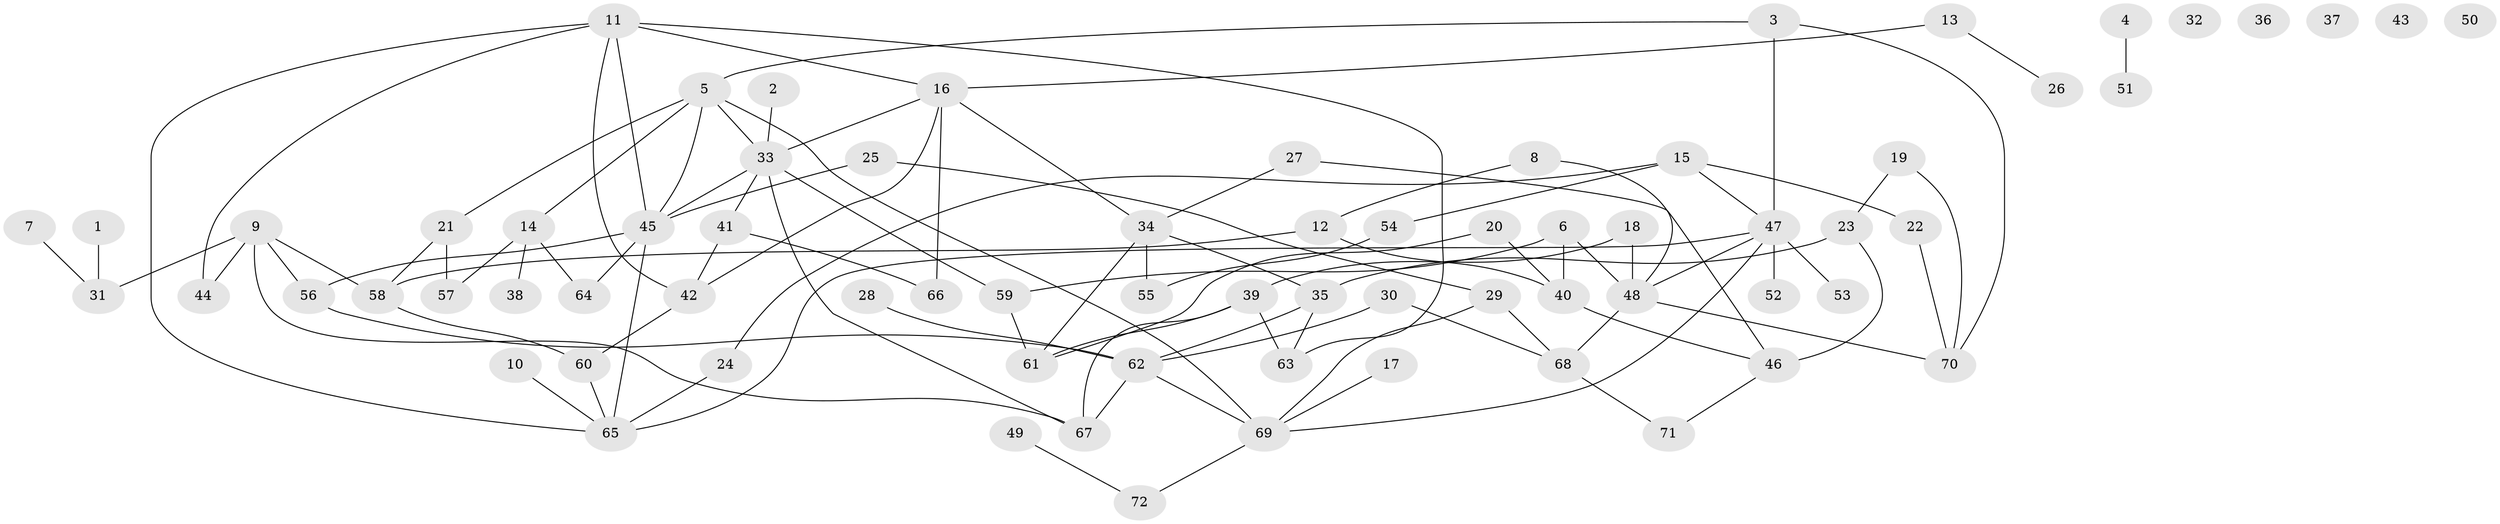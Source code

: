 // Generated by graph-tools (version 1.1) at 2025/00/03/09/25 03:00:46]
// undirected, 72 vertices, 103 edges
graph export_dot {
graph [start="1"]
  node [color=gray90,style=filled];
  1;
  2;
  3;
  4;
  5;
  6;
  7;
  8;
  9;
  10;
  11;
  12;
  13;
  14;
  15;
  16;
  17;
  18;
  19;
  20;
  21;
  22;
  23;
  24;
  25;
  26;
  27;
  28;
  29;
  30;
  31;
  32;
  33;
  34;
  35;
  36;
  37;
  38;
  39;
  40;
  41;
  42;
  43;
  44;
  45;
  46;
  47;
  48;
  49;
  50;
  51;
  52;
  53;
  54;
  55;
  56;
  57;
  58;
  59;
  60;
  61;
  62;
  63;
  64;
  65;
  66;
  67;
  68;
  69;
  70;
  71;
  72;
  1 -- 31;
  2 -- 33;
  3 -- 5;
  3 -- 47;
  3 -- 70;
  4 -- 51;
  5 -- 14;
  5 -- 21;
  5 -- 33;
  5 -- 45;
  5 -- 69;
  6 -- 40;
  6 -- 48;
  6 -- 59;
  7 -- 31;
  8 -- 12;
  8 -- 48;
  9 -- 31;
  9 -- 44;
  9 -- 56;
  9 -- 58;
  9 -- 67;
  10 -- 65;
  11 -- 16;
  11 -- 42;
  11 -- 44;
  11 -- 45;
  11 -- 63;
  11 -- 65;
  12 -- 40;
  12 -- 58;
  13 -- 16;
  13 -- 26;
  14 -- 38;
  14 -- 57;
  14 -- 64;
  15 -- 22;
  15 -- 24;
  15 -- 47;
  15 -- 54;
  16 -- 33;
  16 -- 34;
  16 -- 42;
  16 -- 66;
  17 -- 69;
  18 -- 39;
  18 -- 48;
  19 -- 23;
  19 -- 70;
  20 -- 40;
  20 -- 61;
  21 -- 57;
  21 -- 58;
  22 -- 70;
  23 -- 35;
  23 -- 46;
  24 -- 65;
  25 -- 29;
  25 -- 45;
  27 -- 34;
  27 -- 46;
  28 -- 62;
  29 -- 68;
  29 -- 69;
  30 -- 62;
  30 -- 68;
  33 -- 41;
  33 -- 45;
  33 -- 59;
  33 -- 67;
  34 -- 35;
  34 -- 55;
  34 -- 61;
  35 -- 62;
  35 -- 63;
  39 -- 61;
  39 -- 63;
  39 -- 67;
  40 -- 46;
  41 -- 42;
  41 -- 66;
  42 -- 60;
  45 -- 56;
  45 -- 64;
  45 -- 65;
  46 -- 71;
  47 -- 48;
  47 -- 52;
  47 -- 53;
  47 -- 65;
  47 -- 69;
  48 -- 68;
  48 -- 70;
  49 -- 72;
  54 -- 55;
  56 -- 62;
  58 -- 60;
  59 -- 61;
  60 -- 65;
  62 -- 67;
  62 -- 69;
  68 -- 71;
  69 -- 72;
}
